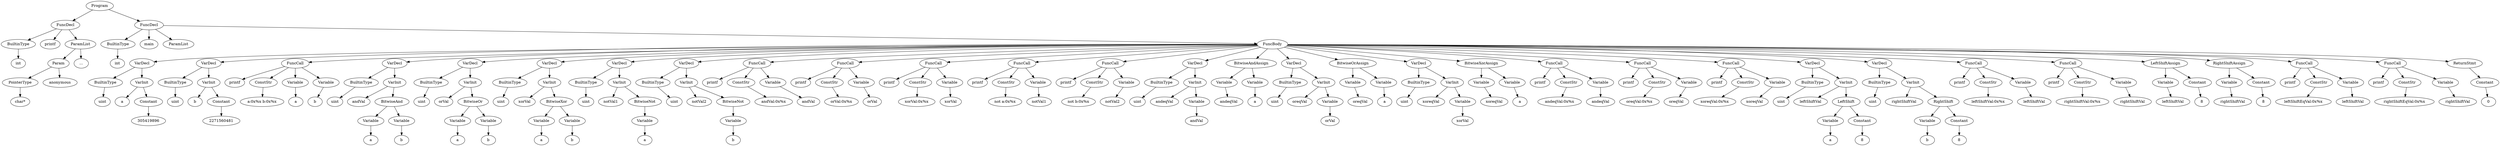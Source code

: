 digraph {
Program [label = Program]
Program -> FuncDecl_5704270400
FuncDecl_5704270400 [label = FuncDecl]
FuncDecl_5704270400 -> BuiltinType_5704270064
BuiltinType_5704270064 [label = BuiltinType]
"int_5704270064" [label = "int"]
BuiltinType_5704270064 -> "int_5704270064"
printf_5704270400[ label = printf]
FuncDecl_5704270400 -> printf_5704270400
FuncDecl_5704270400 -> ParamList_5704270336
ParamList_5704270336 [label = ParamList]
ParamList_5704270336 -> Param_5704270288
Param_5704270288 [label = Param]
Param_5704270288 -> PointerType_5704270224
PointerType_5704270224 [label = PointerType]
"char*_5704270224" [label = "char*"]
PointerType_5704270224 -> "char*_5704270224"
anonymous_5704270288 [label = anonymous]
Param_5704270288 -> anonymous_5704270288
"..._5704270336" [label = "..."]
ParamList_5704270336 -> "..._5704270336"
Program -> FuncDecl_5704280016
FuncDecl_5704280016 [label = FuncDecl]
FuncDecl_5704280016 -> BuiltinType_5704270480
BuiltinType_5704270480 [label = BuiltinType]
"int_5704270480" [label = "int"]
BuiltinType_5704270480 -> "int_5704270480"
main_5704280016[ label = main]
FuncDecl_5704280016 -> main_5704280016
FuncDecl_5704280016 -> ParamList_5704270576
ParamList_5704270576 [label = ParamList]
FuncDecl_5704280016 -> FuncBody_5704280000
FuncBody_5704280000 [label = FuncBody]
FuncBody_5704280000 -> VarDecl_5704270912
VarDecl_5704270912 [label = VarDecl]
VarDecl_5704270912 -> BuiltinType_5704270656
BuiltinType_5704270656 [label = BuiltinType]
"uint_5704270656" [label = "uint"]
BuiltinType_5704270656 -> "uint_5704270656"
VarDecl_5704270912 -> VarInit_5704270816
VarInit_5704270816 [label = VarInit]
a_5704270816 [label = a]
VarInit_5704270816 -> a_5704270816
VarInit_5704270816 -> Constant_5704270752
Constant_5704270752 [label = Constant]
uint_5704270752 [label = "305419896"]
Constant_5704270752 -> uint_5704270752
FuncBody_5704280000 -> VarDecl_5704271216
VarDecl_5704271216 [label = VarDecl]
VarDecl_5704271216 -> BuiltinType_5704270960
BuiltinType_5704270960 [label = BuiltinType]
"uint_5704270960" [label = "uint"]
BuiltinType_5704270960 -> "uint_5704270960"
VarDecl_5704271216 -> VarInit_5704271120
VarInit_5704271120 [label = VarInit]
b_5704271120 [label = b]
VarInit_5704271120 -> b_5704271120
VarInit_5704271120 -> Constant_5704271056
Constant_5704271056 [label = Constant]
uint_5704271056 [label = "2271560481"]
Constant_5704271056 -> uint_5704271056
FuncBody_5704280000 -> FuncCall_5704271632
FuncCall_5704271632 [label = FuncCall]
printf_5704271632[ label = printf]
FuncCall_5704271632 -> printf_5704271632
FuncCall_5704271632 -> ConstStr_5704271328
ConstStr_5704271328 [label = ConstStr]
str_5704271328 [label = "a:0x%x b:0x%x"]
ConstStr_5704271328 -> str_5704271328
FuncCall_5704271632 -> Variable_5704271488
Variable_5704271488 [label = Variable]
a_5704271488 [label = a]
Variable_5704271488 -> a_5704271488
FuncCall_5704271632 -> Variable_5704271568
Variable_5704271568 [label = Variable]
b_5704271568 [label = b]
Variable_5704271568 -> b_5704271568
FuncBody_5704280000 -> VarDecl_5704272048
VarDecl_5704272048 [label = VarDecl]
VarDecl_5704272048 -> BuiltinType_5704271712
BuiltinType_5704271712 [label = BuiltinType]
"uint_5704271712" [label = "uint"]
BuiltinType_5704271712 -> "uint_5704271712"
VarDecl_5704272048 -> VarInit_5704271968
VarInit_5704271968 [label = VarInit]
andVal_5704271968 [label = andVal]
VarInit_5704271968 -> andVal_5704271968
VarInit_5704271968 -> BitwiseAnd_5704271936
BitwiseAnd_5704271936 [label = BitwiseAnd]
BitwiseAnd_5704271936 -> Variable_5704271840
Variable_5704271840 [label = Variable]
a_5704271840 [label = a]
Variable_5704271840 -> a_5704271840
BitwiseAnd_5704271936 -> Variable_5704271904
Variable_5704271904 [label = Variable]
b_5704271904 [label = b]
Variable_5704271904 -> b_5704271904
FuncBody_5704280000 -> VarDecl_5704272416
VarDecl_5704272416 [label = VarDecl]
VarDecl_5704272416 -> BuiltinType_5704272080
BuiltinType_5704272080 [label = BuiltinType]
"uint_5704272080" [label = "uint"]
BuiltinType_5704272080 -> "uint_5704272080"
VarDecl_5704272416 -> VarInit_5704272336
VarInit_5704272336 [label = VarInit]
orVal_5704272336 [label = orVal]
VarInit_5704272336 -> orVal_5704272336
VarInit_5704272336 -> BitwiseOr_5704272304
BitwiseOr_5704272304 [label = BitwiseOr]
BitwiseOr_5704272304 -> Variable_5704272208
Variable_5704272208 [label = Variable]
a_5704272208 [label = a]
Variable_5704272208 -> a_5704272208
BitwiseOr_5704272304 -> Variable_5704272272
Variable_5704272272 [label = Variable]
b_5704272272 [label = b]
Variable_5704272272 -> b_5704272272
FuncBody_5704280000 -> VarDecl_5704272816
VarDecl_5704272816 [label = VarDecl]
VarDecl_5704272816 -> BuiltinType_5704272512
BuiltinType_5704272512 [label = BuiltinType]
"uint_5704272512" [label = "uint"]
BuiltinType_5704272512 -> "uint_5704272512"
VarDecl_5704272816 -> VarInit_5704272736
VarInit_5704272736 [label = VarInit]
xorVal_5704272736 [label = xorVal]
VarInit_5704272736 -> xorVal_5704272736
VarInit_5704272736 -> BitwiseXor_5704272704
BitwiseXor_5704272704 [label = BitwiseXor]
BitwiseXor_5704272704 -> Variable_5704272608
Variable_5704272608 [label = Variable]
a_5704272608 [label = a]
Variable_5704272608 -> a_5704272608
BitwiseXor_5704272704 -> Variable_5704272672
Variable_5704272672 [label = Variable]
b_5704272672 [label = b]
Variable_5704272672 -> b_5704272672
FuncBody_5704280000 -> VarDecl_5704273120
VarDecl_5704273120 [label = VarDecl]
VarDecl_5704273120 -> BuiltinType_5704272880
BuiltinType_5704272880 [label = BuiltinType]
"uint_5704272880" [label = "uint"]
BuiltinType_5704272880 -> "uint_5704272880"
VarDecl_5704273120 -> VarInit_5704273024
VarInit_5704273024 [label = VarInit]
notVal1_5704273024 [label = notVal1]
VarInit_5704273024 -> notVal1_5704273024
VarInit_5704273024 -> BitwiseNot_5704273008
BitwiseNot_5704273008 [label = BitwiseNot]
BitwiseNot_5704273008 -> Variable_5704272976
Variable_5704272976 [label = Variable]
a_5704272976 [label = a]
Variable_5704272976 -> a_5704272976
FuncBody_5704280000 -> VarDecl_5704273424
VarDecl_5704273424 [label = VarDecl]
VarDecl_5704273424 -> BuiltinType_5704273184
BuiltinType_5704273184 [label = BuiltinType]
"uint_5704273184" [label = "uint"]
BuiltinType_5704273184 -> "uint_5704273184"
VarDecl_5704273424 -> VarInit_5704273328
VarInit_5704273328 [label = VarInit]
notVal2_5704273328 [label = notVal2]
VarInit_5704273328 -> notVal2_5704273328
VarInit_5704273328 -> BitwiseNot_5704273312
BitwiseNot_5704273312 [label = BitwiseNot]
BitwiseNot_5704273312 -> Variable_5704273280
Variable_5704273280 [label = Variable]
b_5704273280 [label = b]
Variable_5704273280 -> b_5704273280
FuncBody_5704280000 -> FuncCall_5704273744
FuncCall_5704273744 [label = FuncCall]
printf_5704273744[ label = printf]
FuncCall_5704273744 -> printf_5704273744
FuncCall_5704273744 -> ConstStr_5704273520
ConstStr_5704273520 [label = ConstStr]
str_5704273520 [label = "andVal:0x%x"]
ConstStr_5704273520 -> str_5704273520
FuncCall_5704273744 -> Variable_5704273696
Variable_5704273696 [label = Variable]
andVal_5704273696 [label = andVal]
Variable_5704273696 -> andVal_5704273696
FuncBody_5704280000 -> FuncCall_5704272448
FuncCall_5704272448 [label = FuncCall]
printf_5704272448[ label = printf]
FuncCall_5704272448 -> printf_5704272448
FuncCall_5704272448 -> ConstStr_5704273984
ConstStr_5704273984 [label = ConstStr]
str_5704273984 [label = "orVal:0x%x"]
ConstStr_5704273984 -> str_5704273984
FuncCall_5704272448 -> Variable_5704274144
Variable_5704274144 [label = Variable]
orVal_5704274144 [label = orVal]
Variable_5704274144 -> orVal_5704274144
FuncBody_5704280000 -> FuncCall_5704274448
FuncCall_5704274448 [label = FuncCall]
printf_5704274448[ label = printf]
FuncCall_5704274448 -> printf_5704274448
FuncCall_5704274448 -> ConstStr_5704274256
ConstStr_5704274256 [label = ConstStr]
str_5704274256 [label = "xorVal:0x%x"]
ConstStr_5704274256 -> str_5704274256
FuncCall_5704274448 -> Variable_5704274416
Variable_5704274416 [label = Variable]
xorVal_5704274416 [label = xorVal]
Variable_5704274416 -> xorVal_5704274416
FuncBody_5704280000 -> FuncCall_5704274768
FuncCall_5704274768 [label = FuncCall]
printf_5704274768[ label = printf]
FuncCall_5704274768 -> printf_5704274768
FuncCall_5704274768 -> ConstStr_5704274560
ConstStr_5704274560 [label = ConstStr]
str_5704274560 [label = "not a:0x%x"]
ConstStr_5704274560 -> str_5704274560
FuncCall_5704274768 -> Variable_5704274720
Variable_5704274720 [label = Variable]
notVal1_5704274720 [label = notVal1]
Variable_5704274720 -> notVal1_5704274720
FuncBody_5704280000 -> FuncCall_5704275088
FuncCall_5704275088 [label = FuncCall]
printf_5704275088[ label = printf]
FuncCall_5704275088 -> printf_5704275088
FuncCall_5704275088 -> ConstStr_5704274880
ConstStr_5704274880 [label = ConstStr]
str_5704274880 [label = "not b:0x%x"]
ConstStr_5704274880 -> str_5704274880
FuncCall_5704275088 -> Variable_5704275040
Variable_5704275040 [label = Variable]
notVal2_5704275040 [label = notVal2]
Variable_5704275040 -> notVal2_5704275040
FuncBody_5704280000 -> VarDecl_5704275376
VarDecl_5704275376 [label = VarDecl]
VarDecl_5704275376 -> BuiltinType_5704275136
BuiltinType_5704275136 [label = BuiltinType]
"uint_5704275136" [label = "uint"]
BuiltinType_5704275136 -> "uint_5704275136"
VarDecl_5704275376 -> VarInit_5704275296
VarInit_5704275296 [label = VarInit]
andeqVal_5704275296 [label = andeqVal]
VarInit_5704275296 -> andeqVal_5704275296
VarInit_5704275296 -> Variable_5704275264
Variable_5704275264 [label = Variable]
andVal_5704275264 [label = andVal]
Variable_5704275264 -> andVal_5704275264
FuncBody_5704280000 -> BitwiseAndAssign_5704275536
BitwiseAndAssign_5704275536 [label = BitwiseAndAssign]
BitwiseAndAssign_5704275536 -> Variable_5704275440
Variable_5704275440 [label = Variable]
andeqVal_5704275440 [label = andeqVal]
Variable_5704275440 -> andeqVal_5704275440
BitwiseAndAssign_5704275536 -> Variable_5704275504
Variable_5704275504 [label = Variable]
a_5704275504 [label = a]
Variable_5704275504 -> a_5704275504
FuncBody_5704280000 -> VarDecl_5704275824
VarDecl_5704275824 [label = VarDecl]
VarDecl_5704275824 -> BuiltinType_5704275568
BuiltinType_5704275568 [label = BuiltinType]
"uint_5704275568" [label = "uint"]
BuiltinType_5704275568 -> "uint_5704275568"
VarDecl_5704275824 -> VarInit_5704275728
VarInit_5704275728 [label = VarInit]
oreqVal_5704275728 [label = oreqVal]
VarInit_5704275728 -> oreqVal_5704275728
VarInit_5704275728 -> Variable_5704275696
Variable_5704275696 [label = Variable]
orVal_5704275696 [label = orVal]
Variable_5704275696 -> orVal_5704275696
FuncBody_5704280000 -> BitwiseOrAssign_5704275984
BitwiseOrAssign_5704275984 [label = BitwiseOrAssign]
BitwiseOrAssign_5704275984 -> Variable_5704275888
Variable_5704275888 [label = Variable]
oreqVal_5704275888 [label = oreqVal]
Variable_5704275888 -> oreqVal_5704275888
BitwiseOrAssign_5704275984 -> Variable_5704275952
Variable_5704275952 [label = Variable]
a_5704275952 [label = a]
Variable_5704275952 -> a_5704275952
FuncBody_5704280000 -> VarDecl_5704276528
VarDecl_5704276528 [label = VarDecl]
VarDecl_5704276528 -> BuiltinType_5704276272
BuiltinType_5704276272 [label = BuiltinType]
"uint_5704276272" [label = "uint"]
BuiltinType_5704276272 -> "uint_5704276272"
VarDecl_5704276528 -> VarInit_5704276432
VarInit_5704276432 [label = VarInit]
xoreqVal_5704276432 [label = xoreqVal]
VarInit_5704276432 -> xoreqVal_5704276432
VarInit_5704276432 -> Variable_5704276400
Variable_5704276400 [label = Variable]
xorVal_5704276400 [label = xorVal]
Variable_5704276400 -> xorVal_5704276400
FuncBody_5704280000 -> BitwiseXorAssign_5704276688
BitwiseXorAssign_5704276688 [label = BitwiseXorAssign]
BitwiseXorAssign_5704276688 -> Variable_5704276592
Variable_5704276592 [label = Variable]
xoreqVal_5704276592 [label = xoreqVal]
Variable_5704276592 -> xoreqVal_5704276592
BitwiseXorAssign_5704276688 -> Variable_5704276656
Variable_5704276656 [label = Variable]
a_5704276656 [label = a]
Variable_5704276656 -> a_5704276656
FuncBody_5704280000 -> FuncCall_5704273792
FuncCall_5704273792 [label = FuncCall]
printf_5704273792[ label = printf]
FuncCall_5704273792 -> printf_5704273792
FuncCall_5704273792 -> ConstStr_5704276784
ConstStr_5704276784 [label = ConstStr]
str_5704276784 [label = "andeqVal:0x%x"]
ConstStr_5704276784 -> str_5704276784
FuncCall_5704273792 -> Variable_5704276960
Variable_5704276960 [label = Variable]
andeqVal_5704276960 [label = andeqVal]
Variable_5704276960 -> andeqVal_5704276960
FuncBody_5704280000 -> FuncCall_5704277200
FuncCall_5704277200 [label = FuncCall]
printf_5704277200[ label = printf]
FuncCall_5704277200 -> printf_5704277200
FuncCall_5704277200 -> ConstStr_5704277008
ConstStr_5704277008 [label = ConstStr]
str_5704277008 [label = "oreqVal:0x%x"]
ConstStr_5704277008 -> str_5704277008
FuncCall_5704277200 -> Variable_5704277168
Variable_5704277168 [label = Variable]
oreqVal_5704277168 [label = oreqVal]
Variable_5704277168 -> oreqVal_5704277168
FuncBody_5704280000 -> FuncCall_5704277520
FuncCall_5704277520 [label = FuncCall]
printf_5704277520[ label = printf]
FuncCall_5704277520 -> printf_5704277520
FuncCall_5704277520 -> ConstStr_5704277312
ConstStr_5704277312 [label = ConstStr]
str_5704277312 [label = "xoreqVal:0x%x"]
ConstStr_5704277312 -> str_5704277312
FuncCall_5704277520 -> Variable_5704277472
Variable_5704277472 [label = Variable]
xoreqVal_5704277472 [label = xoreqVal]
Variable_5704277472 -> xoreqVal_5704277472
FuncBody_5704280000 -> VarDecl_5704277904
VarDecl_5704277904 [label = VarDecl]
VarDecl_5704277904 -> BuiltinType_5704277600
BuiltinType_5704277600 [label = BuiltinType]
"uint_5704277600" [label = "uint"]
BuiltinType_5704277600 -> "uint_5704277600"
VarDecl_5704277904 -> VarInit_5704277824
VarInit_5704277824 [label = VarInit]
leftShiftVal_5704277824 [label = leftShiftVal]
VarInit_5704277824 -> leftShiftVal_5704277824
VarInit_5704277824 -> LeftShift_5704277792
LeftShift_5704277792 [label = LeftShift]
LeftShift_5704277792 -> Variable_5704277696
Variable_5704277696 [label = Variable]
a_5704277696 [label = a]
Variable_5704277696 -> a_5704277696
LeftShift_5704277792 -> Constant_5704277728
Constant_5704277728 [label = Constant]
int_5704277728 [label = "8"]
Constant_5704277728 -> int_5704277728
FuncBody_5704280000 -> VarDecl_5704278288
VarDecl_5704278288 [label = VarDecl]
VarDecl_5704278288 -> BuiltinType_5704277968
BuiltinType_5704277968 [label = BuiltinType]
"uint_5704277968" [label = "uint"]
BuiltinType_5704277968 -> "uint_5704277968"
VarDecl_5704278288 -> VarInit_5704278192
VarInit_5704278192 [label = VarInit]
rightShiftVal_5704278192 [label = rightShiftVal]
VarInit_5704278192 -> rightShiftVal_5704278192
VarInit_5704278192 -> RightShift_5704278160
RightShift_5704278160 [label = RightShift]
RightShift_5704278160 -> Variable_5704278064
Variable_5704278064 [label = Variable]
b_5704278064 [label = b]
Variable_5704278064 -> b_5704278064
RightShift_5704278160 -> Constant_5704278096
Constant_5704278096 [label = Constant]
int_5704278096 [label = "8"]
Constant_5704278096 -> int_5704278096
FuncBody_5704280000 -> FuncCall_5704278608
FuncCall_5704278608 [label = FuncCall]
printf_5704278608[ label = printf]
FuncCall_5704278608 -> printf_5704278608
FuncCall_5704278608 -> ConstStr_5704278384
ConstStr_5704278384 [label = ConstStr]
str_5704278384 [label = "leftShiftVal:0x%x"]
ConstStr_5704278384 -> str_5704278384
FuncCall_5704278608 -> Variable_5704278560
Variable_5704278560 [label = Variable]
leftShiftVal_5704278560 [label = leftShiftVal]
Variable_5704278560 -> leftShiftVal_5704278560
FuncBody_5704280000 -> FuncCall_5704278928
FuncCall_5704278928 [label = FuncCall]
printf_5704278928[ label = printf]
FuncCall_5704278928 -> printf_5704278928
FuncCall_5704278928 -> ConstStr_5704278720
ConstStr_5704278720 [label = ConstStr]
str_5704278720 [label = "rightShiftVal:0x%x"]
ConstStr_5704278720 -> str_5704278720
FuncCall_5704278928 -> Variable_5704278880
Variable_5704278880 [label = Variable]
rightShiftVal_5704278880 [label = rightShiftVal]
Variable_5704278880 -> rightShiftVal_5704278880
FuncBody_5704280000 -> LeftShiftAssign_5704279104
LeftShiftAssign_5704279104 [label = LeftShiftAssign]
LeftShiftAssign_5704279104 -> Variable_5704279008
Variable_5704279008 [label = Variable]
leftShiftVal_5704279008 [label = leftShiftVal]
Variable_5704279008 -> leftShiftVal_5704279008
LeftShiftAssign_5704279104 -> Constant_5704279040
Constant_5704279040 [label = Constant]
int_5704279040 [label = "8"]
Constant_5704279040 -> int_5704279040
FuncBody_5704280000 -> RightShiftAssign_5704279264
RightShiftAssign_5704279264 [label = RightShiftAssign]
RightShiftAssign_5704279264 -> Variable_5704279168
Variable_5704279168 [label = Variable]
rightShiftVal_5704279168 [label = rightShiftVal]
Variable_5704279168 -> rightShiftVal_5704279168
RightShiftAssign_5704279264 -> Constant_5704279200
Constant_5704279200 [label = Constant]
int_5704279200 [label = "8"]
Constant_5704279200 -> int_5704279200
FuncBody_5704280000 -> FuncCall_5704279568
FuncCall_5704279568 [label = FuncCall]
printf_5704279568[ label = printf]
FuncCall_5704279568 -> printf_5704279568
FuncCall_5704279568 -> ConstStr_5704279360
ConstStr_5704279360 [label = ConstStr]
str_5704279360 [label = "leftShiftEqVal:0x%x"]
ConstStr_5704279360 -> str_5704279360
FuncCall_5704279568 -> Variable_5704279520
Variable_5704279520 [label = Variable]
leftShiftVal_5704279520 [label = leftShiftVal]
Variable_5704279520 -> leftShiftVal_5704279520
FuncBody_5704280000 -> FuncCall_5704279888
FuncCall_5704279888 [label = FuncCall]
printf_5704279888[ label = printf]
FuncCall_5704279888 -> printf_5704279888
FuncCall_5704279888 -> ConstStr_5704279680
ConstStr_5704279680 [label = ConstStr]
str_5704279680 [label = "rightShiftEqVal:0x%x"]
ConstStr_5704279680 -> str_5704279680
FuncCall_5704279888 -> Variable_5704279840
Variable_5704279840 [label = Variable]
rightShiftVal_5704279840 [label = rightShiftVal]
Variable_5704279840 -> rightShiftVal_5704279840
FuncBody_5704280000 -> ReturnStmt_5704278512
ReturnStmt_5704278512 [label = ReturnStmt]
ReturnStmt_5704278512 -> Constant_5704279936
Constant_5704279936 [label = Constant]
int_5704279936 [label = "0"]
Constant_5704279936 -> int_5704279936
}
